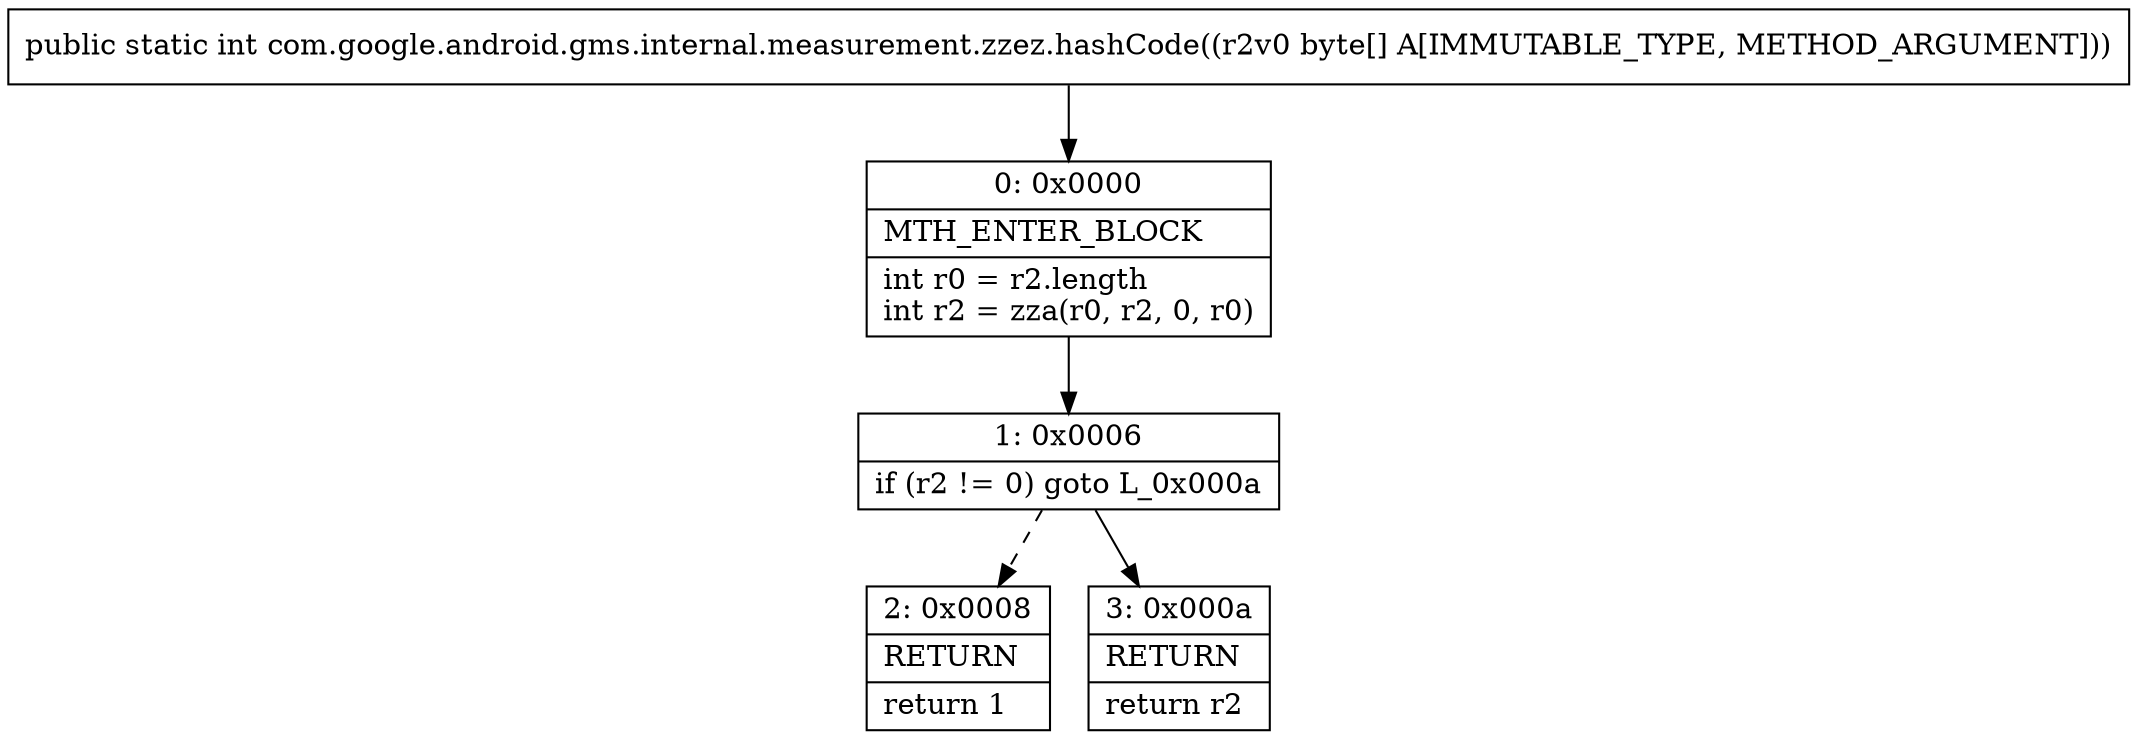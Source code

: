 digraph "CFG forcom.google.android.gms.internal.measurement.zzez.hashCode([B)I" {
Node_0 [shape=record,label="{0\:\ 0x0000|MTH_ENTER_BLOCK\l|int r0 = r2.length\lint r2 = zza(r0, r2, 0, r0)\l}"];
Node_1 [shape=record,label="{1\:\ 0x0006|if (r2 != 0) goto L_0x000a\l}"];
Node_2 [shape=record,label="{2\:\ 0x0008|RETURN\l|return 1\l}"];
Node_3 [shape=record,label="{3\:\ 0x000a|RETURN\l|return r2\l}"];
MethodNode[shape=record,label="{public static int com.google.android.gms.internal.measurement.zzez.hashCode((r2v0 byte[] A[IMMUTABLE_TYPE, METHOD_ARGUMENT])) }"];
MethodNode -> Node_0;
Node_0 -> Node_1;
Node_1 -> Node_2[style=dashed];
Node_1 -> Node_3;
}

